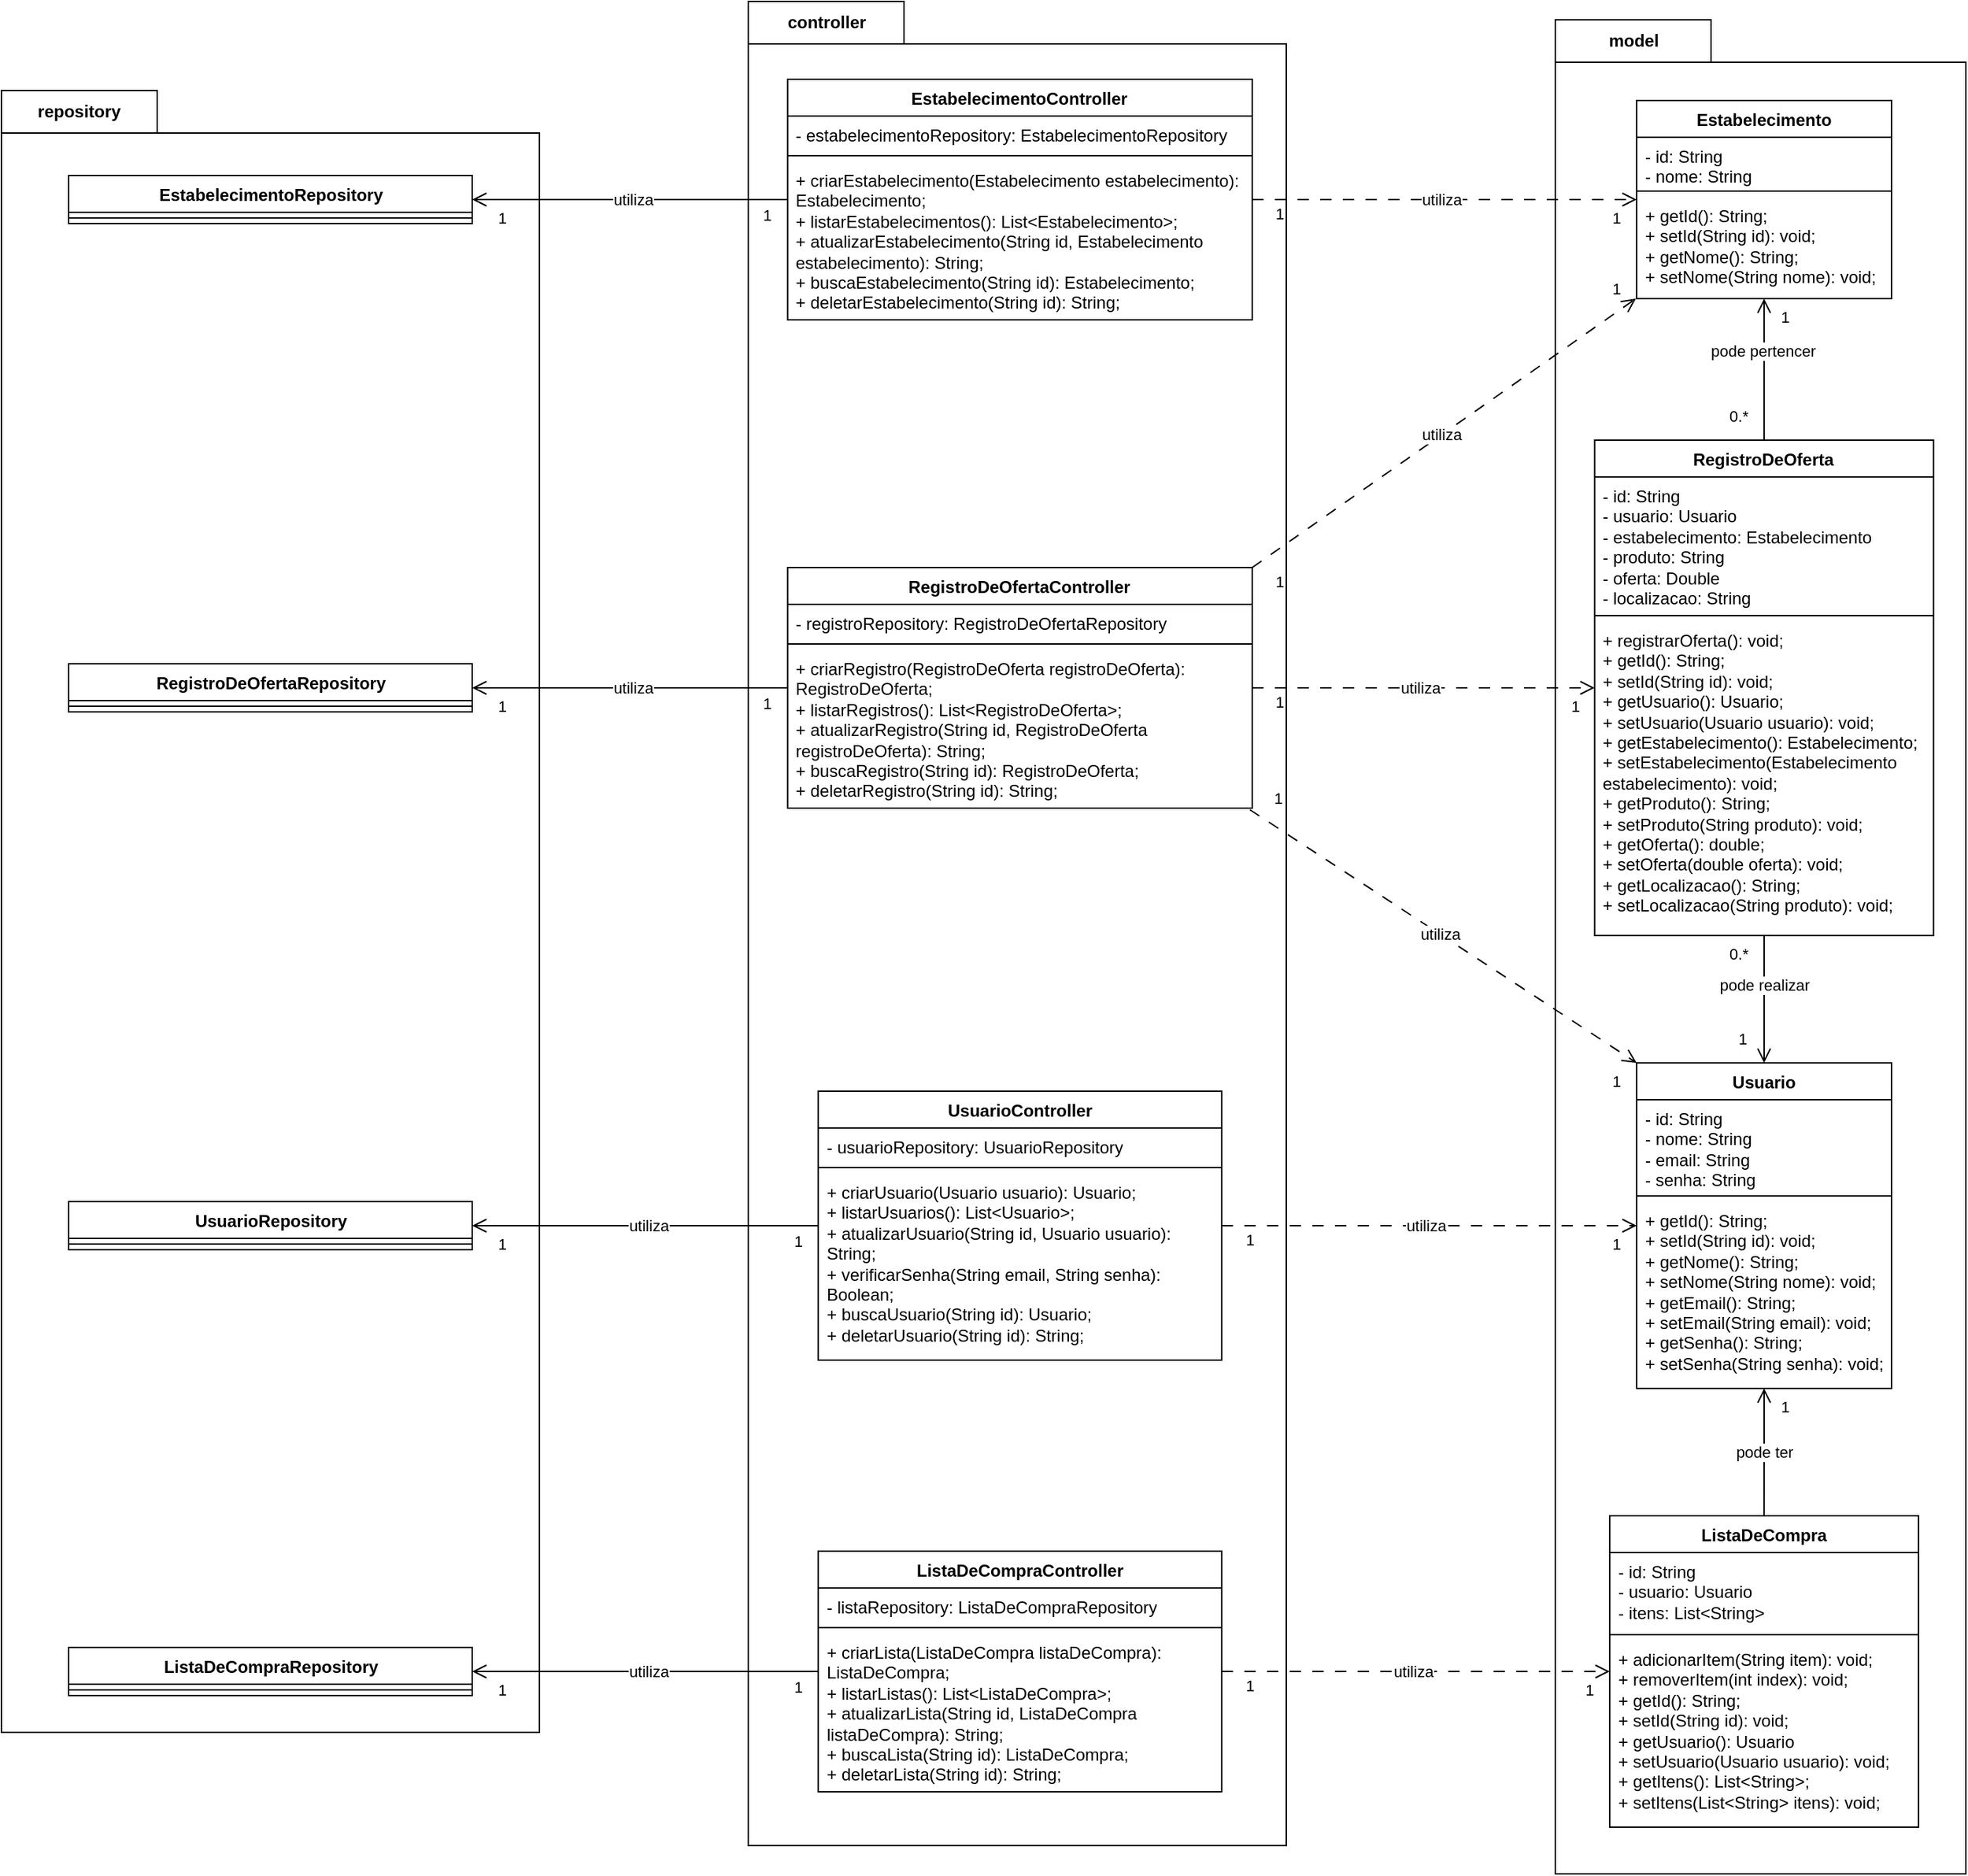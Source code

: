 <mxfile version="26.1.3">
  <diagram name="Página-1" id="UwVN-nK65iExCXf8n9-s">
    <mxGraphModel dx="1509" dy="777" grid="1" gridSize="10" guides="1" tooltips="1" connect="1" arrows="1" fold="1" page="1" pageScale="1" pageWidth="2000" pageHeight="1500" math="0" shadow="0">
      <root>
        <mxCell id="0" />
        <mxCell id="1" parent="0" />
        <mxCell id="XIbNTFzJYX4tTPLGKNR0-43" value="repository" style="shape=folder;fontStyle=1;tabWidth=110;tabHeight=30;tabPosition=left;html=1;boundedLbl=1;labelInHeader=1;container=1;collapsible=0;whiteSpace=wrap;" vertex="1" parent="1">
          <mxGeometry x="306" y="151" width="380" height="1160" as="geometry" />
        </mxCell>
        <mxCell id="XIbNTFzJYX4tTPLGKNR0-44" value="" style="html=1;strokeColor=none;resizeWidth=1;resizeHeight=1;fillColor=none;part=1;connectable=0;allowArrows=0;deletable=0;whiteSpace=wrap;" vertex="1" parent="XIbNTFzJYX4tTPLGKNR0-43">
          <mxGeometry width="380" height="812.0" relative="1" as="geometry">
            <mxPoint y="30" as="offset" />
          </mxGeometry>
        </mxCell>
        <mxCell id="l_BnmervSVn-iQjaS1jv-24" value="controller" style="shape=folder;fontStyle=1;tabWidth=110;tabHeight=30;tabPosition=left;html=1;boundedLbl=1;labelInHeader=1;container=1;collapsible=0;whiteSpace=wrap;" parent="1" vertex="1">
          <mxGeometry x="833.5" y="88" width="380" height="1303" as="geometry" />
        </mxCell>
        <mxCell id="l_BnmervSVn-iQjaS1jv-25" value="" style="html=1;strokeColor=none;resizeWidth=1;resizeHeight=1;fillColor=none;part=1;connectable=0;allowArrows=0;deletable=0;whiteSpace=wrap;" parent="l_BnmervSVn-iQjaS1jv-24" vertex="1">
          <mxGeometry width="380" height="912.1" relative="1" as="geometry">
            <mxPoint y="30" as="offset" />
          </mxGeometry>
        </mxCell>
        <mxCell id="l_BnmervSVn-iQjaS1jv-22" value="model" style="shape=folder;fontStyle=1;tabWidth=110;tabHeight=30;tabPosition=left;html=1;boundedLbl=1;labelInHeader=1;container=1;collapsible=0;whiteSpace=wrap;" parent="1" vertex="1">
          <mxGeometry x="1403.5" y="101" width="290" height="1310" as="geometry" />
        </mxCell>
        <mxCell id="l_BnmervSVn-iQjaS1jv-23" value="" style="html=1;strokeColor=none;resizeWidth=1;resizeHeight=1;fillColor=none;part=1;connectable=0;allowArrows=0;deletable=0;whiteSpace=wrap;" parent="l_BnmervSVn-iQjaS1jv-22" vertex="1">
          <mxGeometry width="290" height="917.0" relative="1" as="geometry">
            <mxPoint y="30" as="offset" />
          </mxGeometry>
        </mxCell>
        <mxCell id="GkCsFmHKvnaNk-gIH9po-1" value="Usuario" style="swimlane;fontStyle=1;align=center;verticalAlign=top;childLayout=stackLayout;horizontal=1;startSize=26;horizontalStack=0;resizeParent=1;resizeParentMax=0;resizeLast=0;collapsible=1;marginBottom=0;whiteSpace=wrap;html=1;" parent="1" vertex="1">
          <mxGeometry x="1460.99" y="838" width="180" height="230" as="geometry" />
        </mxCell>
        <mxCell id="GkCsFmHKvnaNk-gIH9po-2" value="- id: String&lt;div&gt;- nome: String&lt;/div&gt;&lt;div&gt;- email: String&lt;/div&gt;&lt;div&gt;- senha: String&lt;/div&gt;" style="text;strokeColor=none;fillColor=none;align=left;verticalAlign=top;spacingLeft=4;spacingRight=4;overflow=hidden;rotatable=0;points=[[0,0.5],[1,0.5]];portConstraint=eastwest;whiteSpace=wrap;html=1;" parent="GkCsFmHKvnaNk-gIH9po-1" vertex="1">
          <mxGeometry y="26" width="180" height="64" as="geometry" />
        </mxCell>
        <mxCell id="GkCsFmHKvnaNk-gIH9po-3" value="" style="line;strokeWidth=1;fillColor=none;align=left;verticalAlign=middle;spacingTop=-1;spacingLeft=3;spacingRight=3;rotatable=0;labelPosition=right;points=[];portConstraint=eastwest;strokeColor=inherit;" parent="GkCsFmHKvnaNk-gIH9po-1" vertex="1">
          <mxGeometry y="90" width="180" height="8" as="geometry" />
        </mxCell>
        <mxCell id="dyiuCSo1GlHXxItX47h8-4" value="+ getId(): String;&lt;div&gt;+ setId(String id): void;&lt;br&gt;&lt;/div&gt;&lt;div&gt;+ getNome(): String;&lt;div&gt;+ setNome(String nome): void;&lt;/div&gt;&lt;/div&gt;&lt;div&gt;+ getEmail(): String;&lt;div&gt;+ setEmail(String email): void;&lt;/div&gt;&lt;/div&gt;&lt;div&gt;+ getSenha(): String;&lt;div&gt;+ setSenha(String senha): void;&lt;/div&gt;&lt;/div&gt;" style="text;strokeColor=none;fillColor=none;align=left;verticalAlign=top;spacingLeft=4;spacingRight=4;overflow=hidden;rotatable=0;points=[[0,0.5],[1,0.5]];portConstraint=eastwest;whiteSpace=wrap;html=1;" parent="GkCsFmHKvnaNk-gIH9po-1" vertex="1">
          <mxGeometry y="98" width="180" height="132" as="geometry" />
        </mxCell>
        <mxCell id="GkCsFmHKvnaNk-gIH9po-10" value="pode ter" style="endArrow=none;html=1;endSize=8;startArrow=open;startSize=8;startFill=0;edgeStyle=orthogonalEdgeStyle;rounded=0;" parent="1" source="GkCsFmHKvnaNk-gIH9po-1" target="GkCsFmHKvnaNk-gIH9po-5" edge="1">
          <mxGeometry relative="1" as="geometry">
            <mxPoint x="1203.18" y="738" as="sourcePoint" />
            <mxPoint x="1273.18" y="687" as="targetPoint" />
            <mxPoint as="offset" />
          </mxGeometry>
        </mxCell>
        <mxCell id="GkCsFmHKvnaNk-gIH9po-11" value="1" style="edgeLabel;resizable=0;html=1;align=left;verticalAlign=top;" parent="GkCsFmHKvnaNk-gIH9po-10" connectable="0" vertex="1">
          <mxGeometry x="-1" relative="1" as="geometry">
            <mxPoint x="10" as="offset" />
          </mxGeometry>
        </mxCell>
        <mxCell id="GkCsFmHKvnaNk-gIH9po-12" value="0.*" style="edgeLabel;resizable=0;html=1;align=right;verticalAlign=top;" parent="GkCsFmHKvnaNk-gIH9po-10" connectable="0" vertex="1">
          <mxGeometry x="1" relative="1" as="geometry">
            <mxPoint x="-10" as="offset" />
          </mxGeometry>
        </mxCell>
        <mxCell id="GkCsFmHKvnaNk-gIH9po-17" value="pode realizar" style="endArrow=none;html=1;endSize=8;startArrow=open;startSize=8;startFill=0;edgeStyle=orthogonalEdgeStyle;rounded=0;exitX=0.5;exitY=0;exitDx=0;exitDy=0;" parent="1" source="GkCsFmHKvnaNk-gIH9po-1" target="GkCsFmHKvnaNk-gIH9po-13" edge="1">
          <mxGeometry x="0.229" relative="1" as="geometry">
            <mxPoint x="1173.18" y="468" as="sourcePoint" />
            <mxPoint x="1373.18" y="468" as="targetPoint" />
            <mxPoint as="offset" />
          </mxGeometry>
        </mxCell>
        <mxCell id="GkCsFmHKvnaNk-gIH9po-18" value="1" style="edgeLabel;resizable=0;html=1;align=left;verticalAlign=top;" parent="GkCsFmHKvnaNk-gIH9po-17" connectable="0" vertex="1">
          <mxGeometry x="-1" relative="1" as="geometry">
            <mxPoint x="-20" y="-30" as="offset" />
          </mxGeometry>
        </mxCell>
        <mxCell id="GkCsFmHKvnaNk-gIH9po-19" value="0.*" style="edgeLabel;resizable=0;html=1;align=right;verticalAlign=top;" parent="GkCsFmHKvnaNk-gIH9po-17" connectable="0" vertex="1">
          <mxGeometry x="1" relative="1" as="geometry">
            <mxPoint x="-10" as="offset" />
          </mxGeometry>
        </mxCell>
        <mxCell id="g4UmNYB-dJKoZEBY1lCp-1" value="Estabelecimento" style="swimlane;fontStyle=1;align=center;verticalAlign=top;childLayout=stackLayout;horizontal=1;startSize=26;horizontalStack=0;resizeParent=1;resizeParentMax=0;resizeLast=0;collapsible=1;marginBottom=0;whiteSpace=wrap;html=1;" parent="1" vertex="1">
          <mxGeometry x="1460.99" y="158" width="180" height="140" as="geometry" />
        </mxCell>
        <mxCell id="g4UmNYB-dJKoZEBY1lCp-2" value="- id: String&lt;div&gt;- nome: String&lt;/div&gt;" style="text;strokeColor=none;fillColor=none;align=left;verticalAlign=top;spacingLeft=4;spacingRight=4;overflow=hidden;rotatable=0;points=[[0,0.5],[1,0.5]];portConstraint=eastwest;whiteSpace=wrap;html=1;" parent="g4UmNYB-dJKoZEBY1lCp-1" vertex="1">
          <mxGeometry y="26" width="180" height="34" as="geometry" />
        </mxCell>
        <mxCell id="g4UmNYB-dJKoZEBY1lCp-3" value="" style="line;strokeWidth=1;fillColor=none;align=left;verticalAlign=middle;spacingTop=-1;spacingLeft=3;spacingRight=3;rotatable=0;labelPosition=right;points=[];portConstraint=eastwest;strokeColor=inherit;" parent="g4UmNYB-dJKoZEBY1lCp-1" vertex="1">
          <mxGeometry y="60" width="180" height="8" as="geometry" />
        </mxCell>
        <mxCell id="dyiuCSo1GlHXxItX47h8-5" value="+ getId(): String;&lt;div&gt;+ setId(String id): void;&lt;/div&gt;&lt;div&gt;+ getNome(): String;&lt;/div&gt;&lt;div&gt;+ setNome(String nome): void;&lt;/div&gt;" style="text;strokeColor=none;fillColor=none;align=left;verticalAlign=top;spacingLeft=4;spacingRight=4;overflow=hidden;rotatable=0;points=[[0,0.5],[1,0.5]];portConstraint=eastwest;whiteSpace=wrap;html=1;" parent="g4UmNYB-dJKoZEBY1lCp-1" vertex="1">
          <mxGeometry y="68" width="180" height="72" as="geometry" />
        </mxCell>
        <mxCell id="g4UmNYB-dJKoZEBY1lCp-6" value="pode pertencer" style="endArrow=none;html=1;endSize=8;startArrow=open;startSize=8;startFill=0;edgeStyle=orthogonalEdgeStyle;rounded=0;entryX=0.5;entryY=0;entryDx=0;entryDy=0;" parent="1" source="g4UmNYB-dJKoZEBY1lCp-1" target="GkCsFmHKvnaNk-gIH9po-13" edge="1">
          <mxGeometry x="-0.265" y="-1" relative="1" as="geometry">
            <mxPoint x="1223.18" y="258" as="sourcePoint" />
            <mxPoint x="1423.18" y="258" as="targetPoint" />
            <mxPoint as="offset" />
          </mxGeometry>
        </mxCell>
        <mxCell id="g4UmNYB-dJKoZEBY1lCp-7" value="1" style="edgeLabel;resizable=0;html=1;align=left;verticalAlign=top;" parent="g4UmNYB-dJKoZEBY1lCp-6" connectable="0" vertex="1">
          <mxGeometry x="-1" relative="1" as="geometry">
            <mxPoint x="10" as="offset" />
          </mxGeometry>
        </mxCell>
        <mxCell id="g4UmNYB-dJKoZEBY1lCp-8" value="0.*" style="edgeLabel;resizable=0;html=1;align=right;verticalAlign=top;" parent="g4UmNYB-dJKoZEBY1lCp-6" connectable="0" vertex="1">
          <mxGeometry x="1" relative="1" as="geometry">
            <mxPoint x="-10" y="-30" as="offset" />
          </mxGeometry>
        </mxCell>
        <mxCell id="l_BnmervSVn-iQjaS1jv-8" value="utiliza" style="endArrow=open;html=1;endSize=8;startArrow=none;startSize=8;startFill=0;edgeStyle=orthogonalEdgeStyle;rounded=0;dashed=1;dashPattern=8 8;endFill=0;" parent="1" source="dyiuCSo1GlHXxItX47h8-7" target="GkCsFmHKvnaNk-gIH9po-1" edge="1">
          <mxGeometry x="-0.016" relative="1" as="geometry">
            <mxPoint x="753.18" y="645" as="sourcePoint" />
            <mxPoint x="1191.31" y="718" as="targetPoint" />
            <mxPoint as="offset" />
          </mxGeometry>
        </mxCell>
        <mxCell id="l_BnmervSVn-iQjaS1jv-9" value="1" style="edgeLabel;resizable=0;html=1;align=left;verticalAlign=top;" parent="l_BnmervSVn-iQjaS1jv-8" connectable="0" vertex="1">
          <mxGeometry x="-1" relative="1" as="geometry">
            <mxPoint x="15" y="-3" as="offset" />
          </mxGeometry>
        </mxCell>
        <mxCell id="l_BnmervSVn-iQjaS1jv-10" value="1" style="edgeLabel;resizable=0;html=1;align=right;verticalAlign=top;" parent="l_BnmervSVn-iQjaS1jv-8" connectable="0" vertex="1">
          <mxGeometry x="1" relative="1" as="geometry">
            <mxPoint x="-10" as="offset" />
          </mxGeometry>
        </mxCell>
        <mxCell id="wYj1TZqlmk5UdjbYOgkm-1" value="ListaDeCompraController" style="swimlane;fontStyle=1;align=center;verticalAlign=top;childLayout=stackLayout;horizontal=1;startSize=26;horizontalStack=0;resizeParent=1;resizeParentMax=0;resizeLast=0;collapsible=1;marginBottom=0;whiteSpace=wrap;html=1;" parent="1" vertex="1">
          <mxGeometry x="882.88" y="1183" width="285" height="170" as="geometry" />
        </mxCell>
        <mxCell id="wYj1TZqlmk5UdjbYOgkm-2" value="- listaRepository: ListaDeCompraRepository" style="text;strokeColor=none;fillColor=none;align=left;verticalAlign=top;spacingLeft=4;spacingRight=4;overflow=hidden;rotatable=0;points=[[0,0.5],[1,0.5]];portConstraint=eastwest;whiteSpace=wrap;html=1;" parent="wYj1TZqlmk5UdjbYOgkm-1" vertex="1">
          <mxGeometry y="26" width="285" height="24" as="geometry" />
        </mxCell>
        <mxCell id="wYj1TZqlmk5UdjbYOgkm-3" value="" style="line;strokeWidth=1;fillColor=none;align=left;verticalAlign=middle;spacingTop=-1;spacingLeft=3;spacingRight=3;rotatable=0;labelPosition=right;points=[];portConstraint=eastwest;strokeColor=inherit;" parent="wYj1TZqlmk5UdjbYOgkm-1" vertex="1">
          <mxGeometry y="50" width="285" height="8" as="geometry" />
        </mxCell>
        <mxCell id="wYj1TZqlmk5UdjbYOgkm-4" value="+ criarLista(ListaDeCompra listaDeCompra): ListaDeCompra;&lt;div&gt;+ listarListas(): List&amp;lt;ListaDeCompra&amp;gt;;&lt;/div&gt;&lt;div&gt;+ atualizarLista(String id, ListaDeCompra listaDeCompra): String;&lt;/div&gt;&lt;div&gt;+ buscaLista(String id): ListaDeCompra;&lt;br&gt;&lt;div&gt;+ deletarLista(String id): String;&lt;/div&gt;&lt;/div&gt;" style="text;strokeColor=none;fillColor=none;align=left;verticalAlign=top;spacingLeft=4;spacingRight=4;overflow=hidden;rotatable=0;points=[[0,0.5],[1,0.5]];portConstraint=eastwest;whiteSpace=wrap;html=1;" parent="wYj1TZqlmk5UdjbYOgkm-1" vertex="1">
          <mxGeometry y="58" width="285" height="112" as="geometry" />
        </mxCell>
        <mxCell id="dyiuCSo1GlHXxItX47h8-7" value="UsuarioController" style="swimlane;fontStyle=1;align=center;verticalAlign=top;childLayout=stackLayout;horizontal=1;startSize=26;horizontalStack=0;resizeParent=1;resizeParentMax=0;resizeLast=0;collapsible=1;marginBottom=0;whiteSpace=wrap;html=1;" parent="1" vertex="1">
          <mxGeometry x="882.88" y="858" width="285" height="190" as="geometry" />
        </mxCell>
        <mxCell id="dyiuCSo1GlHXxItX47h8-8" value="- usuarioRepository: UsuarioRepository" style="text;strokeColor=none;fillColor=none;align=left;verticalAlign=top;spacingLeft=4;spacingRight=4;overflow=hidden;rotatable=0;points=[[0,0.5],[1,0.5]];portConstraint=eastwest;whiteSpace=wrap;html=1;" parent="dyiuCSo1GlHXxItX47h8-7" vertex="1">
          <mxGeometry y="26" width="285" height="24" as="geometry" />
        </mxCell>
        <mxCell id="dyiuCSo1GlHXxItX47h8-9" value="" style="line;strokeWidth=1;fillColor=none;align=left;verticalAlign=middle;spacingTop=-1;spacingLeft=3;spacingRight=3;rotatable=0;labelPosition=right;points=[];portConstraint=eastwest;strokeColor=inherit;" parent="dyiuCSo1GlHXxItX47h8-7" vertex="1">
          <mxGeometry y="50" width="285" height="8" as="geometry" />
        </mxCell>
        <mxCell id="dyiuCSo1GlHXxItX47h8-10" value="+ criarUsuario(Usuario usuario): Usuario;&lt;div&gt;+ listarUsuarios(): List&amp;lt;Usuario&amp;gt;;&lt;/div&gt;&lt;div&gt;+ atualizarUsuario(String id, Usuario usuario): String;&lt;/div&gt;&lt;div&gt;+ verificarSenha(String email, String senha): Boolean;&lt;/div&gt;&lt;div&gt;+ buscaUsuario(String id): Usuario;&lt;br&gt;&lt;div&gt;+ deletarUsuario(String id): String;&lt;/div&gt;&lt;/div&gt;" style="text;strokeColor=none;fillColor=none;align=left;verticalAlign=top;spacingLeft=4;spacingRight=4;overflow=hidden;rotatable=0;points=[[0,0.5],[1,0.5]];portConstraint=eastwest;whiteSpace=wrap;html=1;" parent="dyiuCSo1GlHXxItX47h8-7" vertex="1">
          <mxGeometry y="58" width="285" height="132" as="geometry" />
        </mxCell>
        <mxCell id="wYj1TZqlmk5UdjbYOgkm-5" value="EstabelecimentoController" style="swimlane;fontStyle=1;align=center;verticalAlign=top;childLayout=stackLayout;horizontal=1;startSize=26;horizontalStack=0;resizeParent=1;resizeParentMax=0;resizeLast=0;collapsible=1;marginBottom=0;whiteSpace=wrap;html=1;" parent="1" vertex="1">
          <mxGeometry x="861.31" y="143" width="328.13" height="170" as="geometry" />
        </mxCell>
        <mxCell id="wYj1TZqlmk5UdjbYOgkm-6" value="- estabelecimentoRepository: EstabelecimentoRepository" style="text;strokeColor=none;fillColor=none;align=left;verticalAlign=top;spacingLeft=4;spacingRight=4;overflow=hidden;rotatable=0;points=[[0,0.5],[1,0.5]];portConstraint=eastwest;whiteSpace=wrap;html=1;" parent="wYj1TZqlmk5UdjbYOgkm-5" vertex="1">
          <mxGeometry y="26" width="328.13" height="24" as="geometry" />
        </mxCell>
        <mxCell id="wYj1TZqlmk5UdjbYOgkm-7" value="" style="line;strokeWidth=1;fillColor=none;align=left;verticalAlign=middle;spacingTop=-1;spacingLeft=3;spacingRight=3;rotatable=0;labelPosition=right;points=[];portConstraint=eastwest;strokeColor=inherit;" parent="wYj1TZqlmk5UdjbYOgkm-5" vertex="1">
          <mxGeometry y="50" width="328.13" height="8" as="geometry" />
        </mxCell>
        <mxCell id="wYj1TZqlmk5UdjbYOgkm-8" value="+ criarEstabelecimento(Estabelecimento estabelecimento): Estabelecimento;&lt;div&gt;+ listarEstabelecimentos(): List&amp;lt;Estabelecimento&amp;gt;;&lt;/div&gt;&lt;div&gt;+ atualizarEstabelecimento(String id, Estabelecimento estabelecimento): String;&lt;/div&gt;&lt;div&gt;+ buscaEstabelecimento(String id): Estabelecimento;&lt;br&gt;&lt;div&gt;+ deletarEstabelecimento(String id): String;&lt;/div&gt;&lt;/div&gt;" style="text;strokeColor=none;fillColor=none;align=left;verticalAlign=top;spacingLeft=4;spacingRight=4;overflow=hidden;rotatable=0;points=[[0,0.5],[1,0.5]];portConstraint=eastwest;whiteSpace=wrap;html=1;" parent="wYj1TZqlmk5UdjbYOgkm-5" vertex="1">
          <mxGeometry y="58" width="328.13" height="112" as="geometry" />
        </mxCell>
        <mxCell id="wYj1TZqlmk5UdjbYOgkm-9" value="RegistroDeOfertaController" style="swimlane;fontStyle=1;align=center;verticalAlign=top;childLayout=stackLayout;horizontal=1;startSize=26;horizontalStack=0;resizeParent=1;resizeParentMax=0;resizeLast=0;collapsible=1;marginBottom=0;whiteSpace=wrap;html=1;" parent="1" vertex="1">
          <mxGeometry x="861.31" y="488" width="328.13" height="170" as="geometry" />
        </mxCell>
        <mxCell id="wYj1TZqlmk5UdjbYOgkm-10" value="- registroRepository: RegistroDeOfertaRepository" style="text;strokeColor=none;fillColor=none;align=left;verticalAlign=top;spacingLeft=4;spacingRight=4;overflow=hidden;rotatable=0;points=[[0,0.5],[1,0.5]];portConstraint=eastwest;whiteSpace=wrap;html=1;" parent="wYj1TZqlmk5UdjbYOgkm-9" vertex="1">
          <mxGeometry y="26" width="328.13" height="24" as="geometry" />
        </mxCell>
        <mxCell id="wYj1TZqlmk5UdjbYOgkm-11" value="" style="line;strokeWidth=1;fillColor=none;align=left;verticalAlign=middle;spacingTop=-1;spacingLeft=3;spacingRight=3;rotatable=0;labelPosition=right;points=[];portConstraint=eastwest;strokeColor=inherit;" parent="wYj1TZqlmk5UdjbYOgkm-9" vertex="1">
          <mxGeometry y="50" width="328.13" height="8" as="geometry" />
        </mxCell>
        <mxCell id="wYj1TZqlmk5UdjbYOgkm-12" value="+ criarRegistro(RegistroDeOferta registroDeOferta): RegistroDeOferta;&lt;div&gt;+ listarRegistros(): List&amp;lt;RegistroDeOferta&amp;gt;;&lt;/div&gt;&lt;div&gt;+ atualizarRegistro(String id, RegistroDeOferta registroDeOferta): String;&lt;/div&gt;&lt;div&gt;+ buscaRegistro(String id): RegistroDeOferta;&lt;br&gt;&lt;div&gt;+ deletarRegistro(String id): String;&lt;/div&gt;&lt;/div&gt;" style="text;strokeColor=none;fillColor=none;align=left;verticalAlign=top;spacingLeft=4;spacingRight=4;overflow=hidden;rotatable=0;points=[[0,0.5],[1,0.5]];portConstraint=eastwest;whiteSpace=wrap;html=1;" parent="wYj1TZqlmk5UdjbYOgkm-9" vertex="1">
          <mxGeometry y="58" width="328.13" height="112" as="geometry" />
        </mxCell>
        <mxCell id="GkCsFmHKvnaNk-gIH9po-13" value="RegistroDeOferta" style="swimlane;fontStyle=1;align=center;verticalAlign=top;childLayout=stackLayout;horizontal=1;startSize=26;horizontalStack=0;resizeParent=1;resizeParentMax=0;resizeLast=0;collapsible=1;marginBottom=0;whiteSpace=wrap;html=1;" parent="1" vertex="1">
          <mxGeometry x="1431.3" y="398" width="239.37" height="350" as="geometry" />
        </mxCell>
        <mxCell id="GkCsFmHKvnaNk-gIH9po-14" value="- id: String&lt;div&gt;- usuario: Usuario&lt;/div&gt;&lt;div&gt;- estabelecimento: Estabelecimento&lt;/div&gt;&lt;div&gt;- produto: String&lt;/div&gt;&lt;div&gt;- oferta: Double&lt;/div&gt;&lt;div&gt;- localizacao: String&lt;/div&gt;" style="text;strokeColor=none;fillColor=none;align=left;verticalAlign=top;spacingLeft=4;spacingRight=4;overflow=hidden;rotatable=0;points=[[0,0.5],[1,0.5]];portConstraint=eastwest;whiteSpace=wrap;html=1;" parent="GkCsFmHKvnaNk-gIH9po-13" vertex="1">
          <mxGeometry y="26" width="239.37" height="94" as="geometry" />
        </mxCell>
        <mxCell id="GkCsFmHKvnaNk-gIH9po-15" value="" style="line;strokeWidth=1;fillColor=none;align=left;verticalAlign=middle;spacingTop=-1;spacingLeft=3;spacingRight=3;rotatable=0;labelPosition=right;points=[];portConstraint=eastwest;strokeColor=inherit;" parent="GkCsFmHKvnaNk-gIH9po-13" vertex="1">
          <mxGeometry y="120" width="239.37" height="8" as="geometry" />
        </mxCell>
        <mxCell id="GkCsFmHKvnaNk-gIH9po-16" value="+ registrarOferta(&lt;span style=&quot;background-color: transparent; color: light-dark(rgb(0, 0, 0), rgb(255, 255, 255));&quot;&gt;): void;&lt;/span&gt;&lt;div&gt;&lt;div&gt;+ getId(): String;&lt;/div&gt;&lt;div&gt;+ setId(String id): void;&lt;/div&gt;&lt;/div&gt;&lt;div&gt;+ getUsuario(): Usuario;&lt;/div&gt;&lt;div&gt;+ setUsuario(Usuario usuario): void;&lt;/div&gt;&lt;div&gt;+ getEstabelecimento(): Estabelecimento;&lt;/div&gt;&lt;div&gt;+ setEstabelecimento(Estabelecimento estabelecimento): void;&lt;/div&gt;&lt;div&gt;+ getProduto(): String;&lt;div&gt;+ setProduto(String produto): void;&lt;/div&gt;&lt;/div&gt;&lt;div&gt;&lt;div&gt;+ getOferta(): double;&lt;/div&gt;&lt;div&gt;+ setOferta(double oferta): void;&lt;/div&gt;&lt;/div&gt;&lt;div&gt;+ getLocalizacao(): String;&lt;div&gt;+ setLocalizacao(String produto): void;&lt;/div&gt;&lt;/div&gt;" style="text;strokeColor=none;fillColor=none;align=left;verticalAlign=top;spacingLeft=4;spacingRight=4;overflow=hidden;rotatable=0;points=[[0,0.5],[1,0.5]];portConstraint=eastwest;whiteSpace=wrap;html=1;" parent="GkCsFmHKvnaNk-gIH9po-13" vertex="1">
          <mxGeometry y="128" width="239.37" height="222" as="geometry" />
        </mxCell>
        <mxCell id="GkCsFmHKvnaNk-gIH9po-5" value="ListaDeCompra" style="swimlane;fontStyle=1;align=center;verticalAlign=top;childLayout=stackLayout;horizontal=1;startSize=26;horizontalStack=0;resizeParent=1;resizeParentMax=0;resizeLast=0;collapsible=1;marginBottom=0;whiteSpace=wrap;html=1;" parent="1" vertex="1">
          <mxGeometry x="1441.93" y="1158" width="218.13" height="220" as="geometry">
            <mxRectangle x="950" y="556" width="120" height="30" as="alternateBounds" />
          </mxGeometry>
        </mxCell>
        <mxCell id="GkCsFmHKvnaNk-gIH9po-6" value="- id: String&lt;div&gt;- usuario: Usuario&lt;/div&gt;&lt;div&gt;- itens: List&amp;lt;String&amp;gt;&lt;/div&gt;" style="text;strokeColor=none;fillColor=none;align=left;verticalAlign=top;spacingLeft=4;spacingRight=4;overflow=hidden;rotatable=0;points=[[0,0.5],[1,0.5]];portConstraint=eastwest;whiteSpace=wrap;html=1;" parent="GkCsFmHKvnaNk-gIH9po-5" vertex="1">
          <mxGeometry y="26" width="218.13" height="54" as="geometry" />
        </mxCell>
        <mxCell id="GkCsFmHKvnaNk-gIH9po-7" value="" style="line;strokeWidth=1;fillColor=none;align=left;verticalAlign=middle;spacingTop=-1;spacingLeft=3;spacingRight=3;rotatable=0;labelPosition=right;points=[];portConstraint=eastwest;strokeColor=inherit;" parent="GkCsFmHKvnaNk-gIH9po-5" vertex="1">
          <mxGeometry y="80" width="218.13" height="8" as="geometry" />
        </mxCell>
        <mxCell id="GkCsFmHKvnaNk-gIH9po-8" value="+ adicionarItem(String item): void;&lt;div&gt;+ removerItem(int index): void;&lt;/div&gt;&lt;div&gt;+ getId(): String;&lt;/div&gt;&lt;div&gt;+ setId(String id): void;&lt;/div&gt;&lt;div&gt;+ getUsuario(): Usuario&lt;/div&gt;&lt;div&gt;+ setUsuario(Usuario usuario): void;&lt;/div&gt;&lt;div&gt;+ getItens(): List&amp;lt;String&amp;gt;;&lt;/div&gt;&lt;div&gt;+ setItens(List&amp;lt;String&amp;gt; itens): void;&lt;/div&gt;" style="text;strokeColor=none;fillColor=none;align=left;verticalAlign=top;spacingLeft=4;spacingRight=4;overflow=hidden;rotatable=0;points=[[0,0.5],[1,0.5]];portConstraint=eastwest;whiteSpace=wrap;html=1;" parent="GkCsFmHKvnaNk-gIH9po-5" vertex="1">
          <mxGeometry y="88" width="218.13" height="132" as="geometry" />
        </mxCell>
        <mxCell id="XIbNTFzJYX4tTPLGKNR0-1" value="utiliza" style="endArrow=open;html=1;endSize=8;startArrow=none;startSize=8;startFill=0;edgeStyle=orthogonalEdgeStyle;rounded=0;dashed=1;dashPattern=8 8;endFill=0;" edge="1" parent="1" source="wYj1TZqlmk5UdjbYOgkm-9" target="GkCsFmHKvnaNk-gIH9po-13">
          <mxGeometry x="-0.016" relative="1" as="geometry">
            <mxPoint x="1181.31" y="728" as="sourcePoint" />
            <mxPoint x="1406.31" y="728" as="targetPoint" />
            <mxPoint as="offset" />
          </mxGeometry>
        </mxCell>
        <mxCell id="XIbNTFzJYX4tTPLGKNR0-2" value="1" style="edgeLabel;resizable=0;html=1;align=left;verticalAlign=top;" connectable="0" vertex="1" parent="XIbNTFzJYX4tTPLGKNR0-1">
          <mxGeometry x="-1" relative="1" as="geometry">
            <mxPoint x="15" y="-3" as="offset" />
          </mxGeometry>
        </mxCell>
        <mxCell id="XIbNTFzJYX4tTPLGKNR0-3" value="1" style="edgeLabel;resizable=0;html=1;align=right;verticalAlign=top;" connectable="0" vertex="1" parent="XIbNTFzJYX4tTPLGKNR0-1">
          <mxGeometry x="1" relative="1" as="geometry">
            <mxPoint x="-10" as="offset" />
          </mxGeometry>
        </mxCell>
        <mxCell id="XIbNTFzJYX4tTPLGKNR0-4" value="utiliza" style="endArrow=open;html=1;endSize=8;startArrow=none;startSize=8;startFill=0;rounded=0;dashed=1;dashPattern=8 8;endFill=0;exitX=0.995;exitY=1.01;exitDx=0;exitDy=0;exitPerimeter=0;entryX=0;entryY=0;entryDx=0;entryDy=0;" edge="1" parent="1" source="wYj1TZqlmk5UdjbYOgkm-12" target="GkCsFmHKvnaNk-gIH9po-1">
          <mxGeometry x="-0.016" relative="1" as="geometry">
            <mxPoint x="1236.31" y="788" as="sourcePoint" />
            <mxPoint x="1409.31" y="788" as="targetPoint" />
            <mxPoint as="offset" />
          </mxGeometry>
        </mxCell>
        <mxCell id="XIbNTFzJYX4tTPLGKNR0-5" value="1" style="edgeLabel;resizable=0;html=1;align=left;verticalAlign=top;" connectable="0" vertex="1" parent="XIbNTFzJYX4tTPLGKNR0-4">
          <mxGeometry x="-1" relative="1" as="geometry">
            <mxPoint x="15" y="-21" as="offset" />
          </mxGeometry>
        </mxCell>
        <mxCell id="XIbNTFzJYX4tTPLGKNR0-6" value="1" style="edgeLabel;resizable=0;html=1;align=right;verticalAlign=top;" connectable="0" vertex="1" parent="XIbNTFzJYX4tTPLGKNR0-4">
          <mxGeometry x="1" relative="1" as="geometry">
            <mxPoint x="-10" as="offset" />
          </mxGeometry>
        </mxCell>
        <mxCell id="XIbNTFzJYX4tTPLGKNR0-8" value="utiliza" style="endArrow=open;html=1;endSize=8;startArrow=none;startSize=8;startFill=0;rounded=0;dashed=1;dashPattern=8 8;endFill=0;exitX=1;exitY=0;exitDx=0;exitDy=0;entryX=-0.003;entryY=1;entryDx=0;entryDy=0;entryPerimeter=0;" edge="1" parent="1" source="wYj1TZqlmk5UdjbYOgkm-9" target="dyiuCSo1GlHXxItX47h8-5">
          <mxGeometry x="-0.016" relative="1" as="geometry">
            <mxPoint x="1141.31" y="198" as="sourcePoint" />
            <mxPoint x="1346.31" y="377" as="targetPoint" />
            <mxPoint as="offset" />
          </mxGeometry>
        </mxCell>
        <mxCell id="XIbNTFzJYX4tTPLGKNR0-9" value="1" style="edgeLabel;resizable=0;html=1;align=left;verticalAlign=top;" connectable="0" vertex="1" parent="XIbNTFzJYX4tTPLGKNR0-8">
          <mxGeometry x="-1" relative="1" as="geometry">
            <mxPoint x="15" y="-3" as="offset" />
          </mxGeometry>
        </mxCell>
        <mxCell id="XIbNTFzJYX4tTPLGKNR0-10" value="1" style="edgeLabel;resizable=0;html=1;align=right;verticalAlign=top;" connectable="0" vertex="1" parent="XIbNTFzJYX4tTPLGKNR0-8">
          <mxGeometry x="1" relative="1" as="geometry">
            <mxPoint x="-10" y="-20" as="offset" />
          </mxGeometry>
        </mxCell>
        <mxCell id="XIbNTFzJYX4tTPLGKNR0-11" value="utiliza" style="endArrow=open;html=1;endSize=8;startArrow=none;startSize=8;startFill=0;edgeStyle=orthogonalEdgeStyle;rounded=0;dashed=1;dashPattern=8 8;endFill=0;" edge="1" parent="1" source="wYj1TZqlmk5UdjbYOgkm-5" target="g4UmNYB-dJKoZEBY1lCp-1">
          <mxGeometry x="-0.016" relative="1" as="geometry">
            <mxPoint x="1287.99" y="208" as="sourcePoint" />
            <mxPoint x="1460.99" y="208" as="targetPoint" />
            <mxPoint as="offset" />
          </mxGeometry>
        </mxCell>
        <mxCell id="XIbNTFzJYX4tTPLGKNR0-12" value="1" style="edgeLabel;resizable=0;html=1;align=left;verticalAlign=top;" connectable="0" vertex="1" parent="XIbNTFzJYX4tTPLGKNR0-11">
          <mxGeometry x="-1" relative="1" as="geometry">
            <mxPoint x="15" y="-3" as="offset" />
          </mxGeometry>
        </mxCell>
        <mxCell id="XIbNTFzJYX4tTPLGKNR0-13" value="1" style="edgeLabel;resizable=0;html=1;align=right;verticalAlign=top;" connectable="0" vertex="1" parent="XIbNTFzJYX4tTPLGKNR0-11">
          <mxGeometry x="1" relative="1" as="geometry">
            <mxPoint x="-10" as="offset" />
          </mxGeometry>
        </mxCell>
        <mxCell id="XIbNTFzJYX4tTPLGKNR0-14" value="utiliza" style="endArrow=open;html=1;endSize=8;startArrow=none;startSize=8;startFill=0;edgeStyle=orthogonalEdgeStyle;rounded=0;dashed=1;dashPattern=8 8;endFill=0;" edge="1" parent="1" source="wYj1TZqlmk5UdjbYOgkm-1" target="GkCsFmHKvnaNk-gIH9po-5">
          <mxGeometry x="-0.016" relative="1" as="geometry">
            <mxPoint x="1189.44" y="1338" as="sourcePoint" />
            <mxPoint x="1482.44" y="1338" as="targetPoint" />
            <mxPoint as="offset" />
          </mxGeometry>
        </mxCell>
        <mxCell id="XIbNTFzJYX4tTPLGKNR0-15" value="1" style="edgeLabel;resizable=0;html=1;align=left;verticalAlign=top;" connectable="0" vertex="1" parent="XIbNTFzJYX4tTPLGKNR0-14">
          <mxGeometry x="-1" relative="1" as="geometry">
            <mxPoint x="15" y="-3" as="offset" />
          </mxGeometry>
        </mxCell>
        <mxCell id="XIbNTFzJYX4tTPLGKNR0-16" value="1" style="edgeLabel;resizable=0;html=1;align=right;verticalAlign=top;" connectable="0" vertex="1" parent="XIbNTFzJYX4tTPLGKNR0-14">
          <mxGeometry x="1" relative="1" as="geometry">
            <mxPoint x="-10" as="offset" />
          </mxGeometry>
        </mxCell>
        <mxCell id="XIbNTFzJYX4tTPLGKNR0-21" value="UsuarioRepository" style="swimlane;fontStyle=1;align=center;verticalAlign=top;childLayout=stackLayout;horizontal=1;startSize=26;horizontalStack=0;resizeParent=1;resizeParentMax=0;resizeLast=0;collapsible=1;marginBottom=0;whiteSpace=wrap;html=1;" vertex="1" parent="1">
          <mxGeometry x="353.5" y="936" width="285" height="34" as="geometry" />
        </mxCell>
        <mxCell id="XIbNTFzJYX4tTPLGKNR0-23" value="" style="line;strokeWidth=1;fillColor=none;align=left;verticalAlign=middle;spacingTop=-1;spacingLeft=3;spacingRight=3;rotatable=0;labelPosition=right;points=[];portConstraint=eastwest;strokeColor=inherit;" vertex="1" parent="XIbNTFzJYX4tTPLGKNR0-21">
          <mxGeometry y="26" width="285" height="8" as="geometry" />
        </mxCell>
        <mxCell id="XIbNTFzJYX4tTPLGKNR0-25" value="utiliza" style="endArrow=open;html=1;endSize=8;startArrow=none;startSize=8;startFill=0;edgeStyle=orthogonalEdgeStyle;rounded=0;endFill=0;" edge="1" parent="1" source="dyiuCSo1GlHXxItX47h8-7" target="XIbNTFzJYX4tTPLGKNR0-21">
          <mxGeometry x="-0.016" relative="1" as="geometry">
            <mxPoint x="853.5" y="957.5" as="sourcePoint" />
            <mxPoint x="663.5" y="947.5" as="targetPoint" />
            <mxPoint as="offset" />
          </mxGeometry>
        </mxCell>
        <mxCell id="XIbNTFzJYX4tTPLGKNR0-26" value="1" style="edgeLabel;resizable=0;html=1;align=left;verticalAlign=top;" connectable="0" vertex="1" parent="XIbNTFzJYX4tTPLGKNR0-25">
          <mxGeometry x="-1" relative="1" as="geometry">
            <mxPoint x="-19" y="-2" as="offset" />
          </mxGeometry>
        </mxCell>
        <mxCell id="XIbNTFzJYX4tTPLGKNR0-27" value="1" style="edgeLabel;resizable=0;html=1;align=right;verticalAlign=top;" connectable="0" vertex="1" parent="XIbNTFzJYX4tTPLGKNR0-25">
          <mxGeometry x="1" relative="1" as="geometry">
            <mxPoint x="25" as="offset" />
          </mxGeometry>
        </mxCell>
        <mxCell id="XIbNTFzJYX4tTPLGKNR0-28" value="RegistroDeOfertaRepository" style="swimlane;fontStyle=1;align=center;verticalAlign=top;childLayout=stackLayout;horizontal=1;startSize=26;horizontalStack=0;resizeParent=1;resizeParentMax=0;resizeLast=0;collapsible=1;marginBottom=0;whiteSpace=wrap;html=1;" vertex="1" parent="1">
          <mxGeometry x="353.5" y="556" width="285" height="34" as="geometry" />
        </mxCell>
        <mxCell id="XIbNTFzJYX4tTPLGKNR0-29" value="" style="line;strokeWidth=1;fillColor=none;align=left;verticalAlign=middle;spacingTop=-1;spacingLeft=3;spacingRight=3;rotatable=0;labelPosition=right;points=[];portConstraint=eastwest;strokeColor=inherit;" vertex="1" parent="XIbNTFzJYX4tTPLGKNR0-28">
          <mxGeometry y="26" width="285" height="8" as="geometry" />
        </mxCell>
        <mxCell id="XIbNTFzJYX4tTPLGKNR0-30" value="utiliza" style="endArrow=open;html=1;endSize=8;startArrow=none;startSize=8;startFill=0;edgeStyle=orthogonalEdgeStyle;rounded=0;endFill=0;" edge="1" parent="1" source="wYj1TZqlmk5UdjbYOgkm-9" target="XIbNTFzJYX4tTPLGKNR0-28">
          <mxGeometry x="-0.016" relative="1" as="geometry">
            <mxPoint x="817.5" y="631" as="sourcePoint" />
            <mxPoint x="573.5" y="631" as="targetPoint" />
            <mxPoint as="offset" />
          </mxGeometry>
        </mxCell>
        <mxCell id="XIbNTFzJYX4tTPLGKNR0-31" value="1" style="edgeLabel;resizable=0;html=1;align=left;verticalAlign=top;" connectable="0" vertex="1" parent="XIbNTFzJYX4tTPLGKNR0-30">
          <mxGeometry x="-1" relative="1" as="geometry">
            <mxPoint x="-19" y="-2" as="offset" />
          </mxGeometry>
        </mxCell>
        <mxCell id="XIbNTFzJYX4tTPLGKNR0-32" value="1" style="edgeLabel;resizable=0;html=1;align=right;verticalAlign=top;" connectable="0" vertex="1" parent="XIbNTFzJYX4tTPLGKNR0-30">
          <mxGeometry x="1" relative="1" as="geometry">
            <mxPoint x="25" as="offset" />
          </mxGeometry>
        </mxCell>
        <mxCell id="XIbNTFzJYX4tTPLGKNR0-33" value="ListaDeCompraRepository" style="swimlane;fontStyle=1;align=center;verticalAlign=top;childLayout=stackLayout;horizontal=1;startSize=26;horizontalStack=0;resizeParent=1;resizeParentMax=0;resizeLast=0;collapsible=1;marginBottom=0;whiteSpace=wrap;html=1;" vertex="1" parent="1">
          <mxGeometry x="353.5" y="1251" width="285" height="34" as="geometry" />
        </mxCell>
        <mxCell id="XIbNTFzJYX4tTPLGKNR0-34" value="" style="line;strokeWidth=1;fillColor=none;align=left;verticalAlign=middle;spacingTop=-1;spacingLeft=3;spacingRight=3;rotatable=0;labelPosition=right;points=[];portConstraint=eastwest;strokeColor=inherit;" vertex="1" parent="XIbNTFzJYX4tTPLGKNR0-33">
          <mxGeometry y="26" width="285" height="8" as="geometry" />
        </mxCell>
        <mxCell id="XIbNTFzJYX4tTPLGKNR0-35" value="utiliza" style="endArrow=open;html=1;endSize=8;startArrow=none;startSize=8;startFill=0;edgeStyle=orthogonalEdgeStyle;rounded=0;endFill=0;" edge="1" parent="1" source="wYj1TZqlmk5UdjbYOgkm-1" target="XIbNTFzJYX4tTPLGKNR0-33">
          <mxGeometry x="-0.016" relative="1" as="geometry">
            <mxPoint x="917.5" y="1285" as="sourcePoint" />
            <mxPoint x="673.5" y="1285" as="targetPoint" />
            <mxPoint as="offset" />
          </mxGeometry>
        </mxCell>
        <mxCell id="XIbNTFzJYX4tTPLGKNR0-36" value="1" style="edgeLabel;resizable=0;html=1;align=left;verticalAlign=top;" connectable="0" vertex="1" parent="XIbNTFzJYX4tTPLGKNR0-35">
          <mxGeometry x="-1" relative="1" as="geometry">
            <mxPoint x="-19" y="-2" as="offset" />
          </mxGeometry>
        </mxCell>
        <mxCell id="XIbNTFzJYX4tTPLGKNR0-37" value="1" style="edgeLabel;resizable=0;html=1;align=right;verticalAlign=top;" connectable="0" vertex="1" parent="XIbNTFzJYX4tTPLGKNR0-35">
          <mxGeometry x="1" relative="1" as="geometry">
            <mxPoint x="25" as="offset" />
          </mxGeometry>
        </mxCell>
        <mxCell id="XIbNTFzJYX4tTPLGKNR0-38" value="EstabelecimentoRepository" style="swimlane;fontStyle=1;align=center;verticalAlign=top;childLayout=stackLayout;horizontal=1;startSize=26;horizontalStack=0;resizeParent=1;resizeParentMax=0;resizeLast=0;collapsible=1;marginBottom=0;whiteSpace=wrap;html=1;" vertex="1" parent="1">
          <mxGeometry x="353.5" y="211" width="285" height="34" as="geometry" />
        </mxCell>
        <mxCell id="XIbNTFzJYX4tTPLGKNR0-39" value="" style="line;strokeWidth=1;fillColor=none;align=left;verticalAlign=middle;spacingTop=-1;spacingLeft=3;spacingRight=3;rotatable=0;labelPosition=right;points=[];portConstraint=eastwest;strokeColor=inherit;" vertex="1" parent="XIbNTFzJYX4tTPLGKNR0-38">
          <mxGeometry y="26" width="285" height="8" as="geometry" />
        </mxCell>
        <mxCell id="XIbNTFzJYX4tTPLGKNR0-40" value="utiliza" style="endArrow=open;html=1;endSize=8;startArrow=none;startSize=8;startFill=0;edgeStyle=orthogonalEdgeStyle;rounded=0;endFill=0;" edge="1" parent="1" source="wYj1TZqlmk5UdjbYOgkm-5" target="XIbNTFzJYX4tTPLGKNR0-38">
          <mxGeometry x="-0.016" relative="1" as="geometry">
            <mxPoint x="861.5" y="227.57" as="sourcePoint" />
            <mxPoint x="638.5" y="227.57" as="targetPoint" />
            <mxPoint as="offset" />
          </mxGeometry>
        </mxCell>
        <mxCell id="XIbNTFzJYX4tTPLGKNR0-41" value="1" style="edgeLabel;resizable=0;html=1;align=left;verticalAlign=top;" connectable="0" vertex="1" parent="XIbNTFzJYX4tTPLGKNR0-40">
          <mxGeometry x="-1" relative="1" as="geometry">
            <mxPoint x="-19" y="-2" as="offset" />
          </mxGeometry>
        </mxCell>
        <mxCell id="XIbNTFzJYX4tTPLGKNR0-42" value="1" style="edgeLabel;resizable=0;html=1;align=right;verticalAlign=top;" connectable="0" vertex="1" parent="XIbNTFzJYX4tTPLGKNR0-40">
          <mxGeometry x="1" relative="1" as="geometry">
            <mxPoint x="25" as="offset" />
          </mxGeometry>
        </mxCell>
      </root>
    </mxGraphModel>
  </diagram>
</mxfile>

